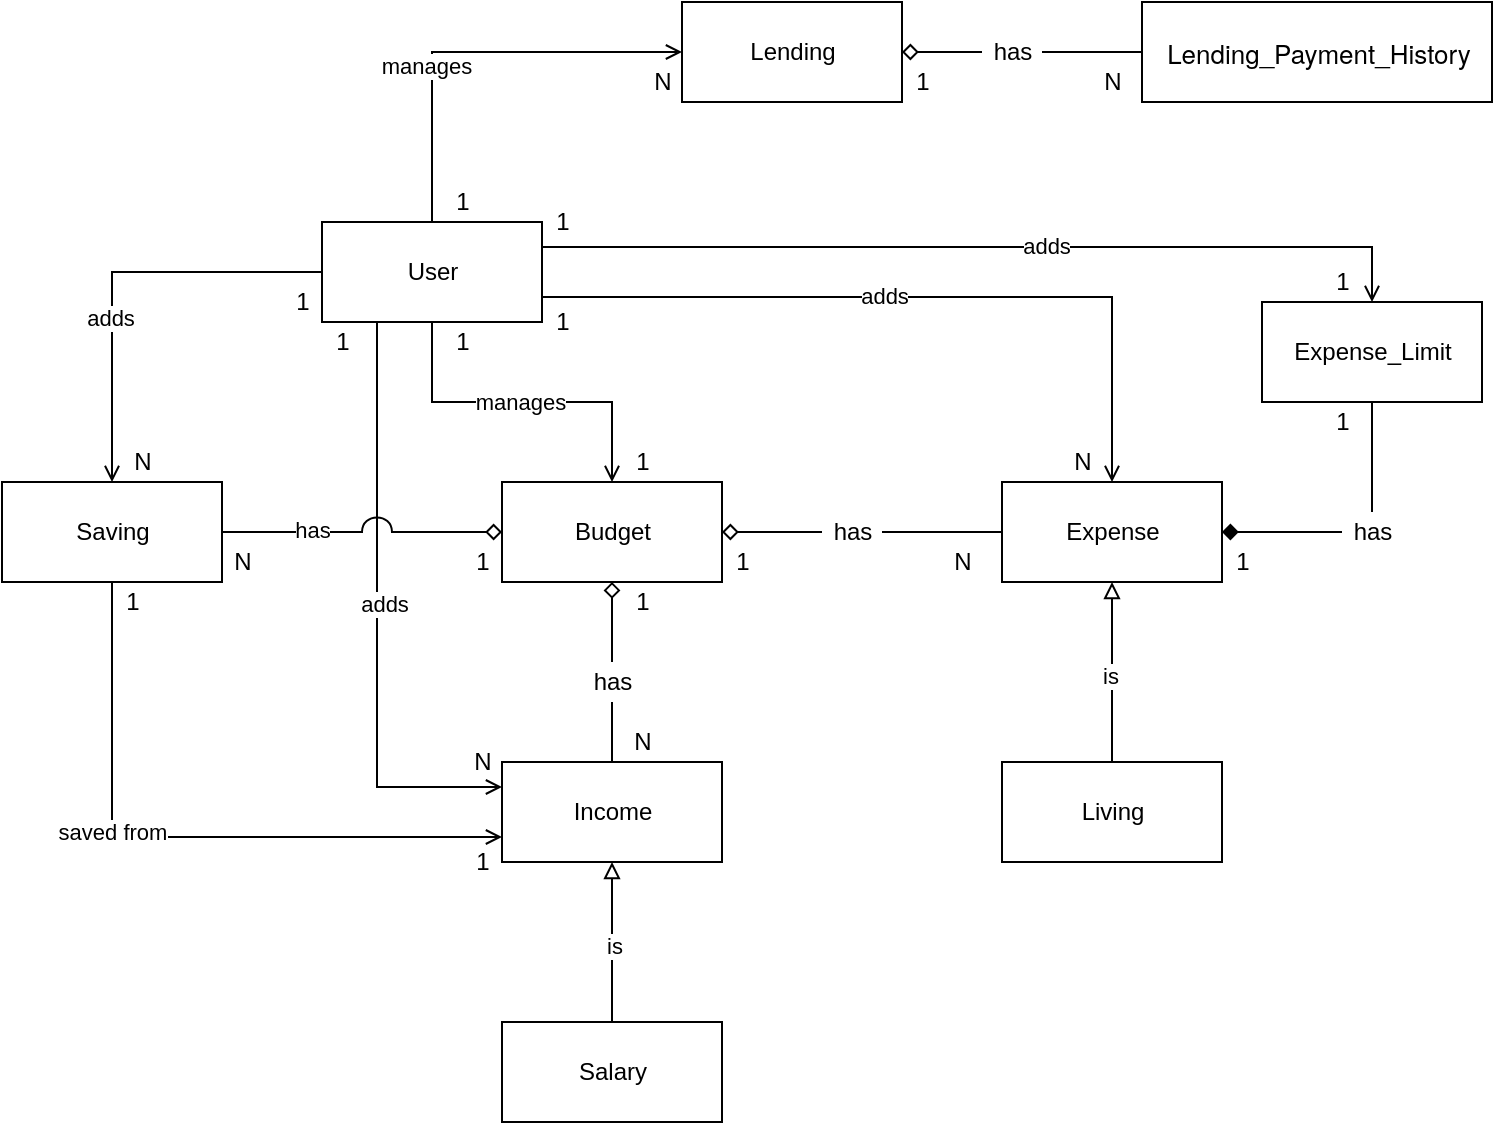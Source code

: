 <mxfile version="15.4.0" type="device"><diagram id="avtuTVrPjRgXVtv-NWiZ" name="Page-1"><mxGraphModel dx="2404" dy="2377" grid="1" gridSize="10" guides="1" tooltips="1" connect="1" arrows="1" fold="1" page="1" pageScale="1" pageWidth="827" pageHeight="1169" math="0" shadow="0"><root><mxCell id="0"/><mxCell id="1" parent="0"/><mxCell id="s5mXsqk4D0AnJ_y7lpSr-7" style="edgeStyle=orthogonalEdgeStyle;rounded=0;orthogonalLoop=1;jettySize=auto;html=1;endArrow=none;endFill=0;startArrow=none;startFill=0;" parent="1" source="s5mXsqk4D0AnJ_y7lpSr-17" target="s5mXsqk4D0AnJ_y7lpSr-2" edge="1"><mxGeometry relative="1" as="geometry"/></mxCell><mxCell id="s5mXsqk4D0AnJ_y7lpSr-4" style="edgeStyle=orthogonalEdgeStyle;rounded=0;orthogonalLoop=1;jettySize=auto;html=1;endArrow=block;endFill=0;" parent="1" source="s5mXsqk4D0AnJ_y7lpSr-3" target="s5mXsqk4D0AnJ_y7lpSr-1" edge="1"><mxGeometry relative="1" as="geometry"/></mxCell><mxCell id="s5mXsqk4D0AnJ_y7lpSr-6" value="is" style="edgeLabel;html=1;align=center;verticalAlign=middle;resizable=0;points=[];" parent="s5mXsqk4D0AnJ_y7lpSr-4" vertex="1" connectable="0"><mxGeometry x="-0.043" y="1" relative="1" as="geometry"><mxPoint as="offset"/></mxGeometry></mxCell><mxCell id="s5mXsqk4D0AnJ_y7lpSr-3" value="Living" style="html=1;" parent="1" vertex="1"><mxGeometry x="410" y="370" width="110" height="50" as="geometry"/></mxCell><mxCell id="s5mXsqk4D0AnJ_y7lpSr-10" style="edgeStyle=orthogonalEdgeStyle;rounded=0;orthogonalLoop=1;jettySize=auto;html=1;endArrow=open;endFill=0;" parent="1" source="s5mXsqk4D0AnJ_y7lpSr-9" target="C3LoWWTgZJhc93MMvqJA-1" edge="1"><mxGeometry relative="1" as="geometry"/></mxCell><mxCell id="s5mXsqk4D0AnJ_y7lpSr-11" value="manages" style="edgeLabel;html=1;align=center;verticalAlign=middle;resizable=0;points=[];" parent="s5mXsqk4D0AnJ_y7lpSr-10" vertex="1" connectable="0"><mxGeometry x="-0.011" relative="1" as="geometry"><mxPoint as="offset"/></mxGeometry></mxCell><mxCell id="s5mXsqk4D0AnJ_y7lpSr-17" value="has" style="text;html=1;align=center;verticalAlign=middle;resizable=0;points=[];autosize=1;strokeColor=none;fillColor=none;" parent="1" vertex="1"><mxGeometry x="200" y="320" width="30" height="20" as="geometry"/></mxCell><mxCell id="s5mXsqk4D0AnJ_y7lpSr-18" value="" style="edgeStyle=orthogonalEdgeStyle;rounded=0;orthogonalLoop=1;jettySize=auto;html=1;endArrow=none;endFill=0;startArrow=diamond;startFill=0;" parent="1" source="C3LoWWTgZJhc93MMvqJA-1" target="s5mXsqk4D0AnJ_y7lpSr-17" edge="1"><mxGeometry relative="1" as="geometry"><mxPoint x="215" y="280" as="sourcePoint"/><mxPoint x="215" y="400" as="targetPoint"/></mxGeometry></mxCell><mxCell id="s5mXsqk4D0AnJ_y7lpSr-21" style="edgeStyle=orthogonalEdgeStyle;rounded=0;orthogonalLoop=1;jettySize=auto;html=1;startArrow=none;startFill=0;endArrow=none;endFill=0;" parent="1" source="s5mXsqk4D0AnJ_y7lpSr-30" target="s5mXsqk4D0AnJ_y7lpSr-1" edge="1"><mxGeometry relative="1" as="geometry"/></mxCell><mxCell id="s5mXsqk4D0AnJ_y7lpSr-30" value="has" style="text;html=1;align=center;verticalAlign=middle;resizable=0;points=[];autosize=1;strokeColor=none;fillColor=none;" parent="1" vertex="1"><mxGeometry x="320" y="245" width="30" height="20" as="geometry"/></mxCell><mxCell id="s5mXsqk4D0AnJ_y7lpSr-31" value="" style="edgeStyle=orthogonalEdgeStyle;rounded=0;orthogonalLoop=1;jettySize=auto;html=1;startArrow=diamond;startFill=0;endArrow=none;endFill=0;" parent="1" source="C3LoWWTgZJhc93MMvqJA-1" target="s5mXsqk4D0AnJ_y7lpSr-30" edge="1"><mxGeometry relative="1" as="geometry"><mxPoint x="270" y="255" as="sourcePoint"/><mxPoint x="490" y="255" as="targetPoint"/></mxGeometry></mxCell><mxCell id="s5mXsqk4D0AnJ_y7lpSr-35" style="edgeStyle=orthogonalEdgeStyle;rounded=0;orthogonalLoop=1;jettySize=auto;html=1;startArrow=none;startFill=0;endArrow=none;endFill=0;" parent="1" source="s5mXsqk4D0AnJ_y7lpSr-37" target="s5mXsqk4D0AnJ_y7lpSr-33" edge="1"><mxGeometry relative="1" as="geometry"/></mxCell><mxCell id="s5mXsqk4D0AnJ_y7lpSr-37" value="has" style="text;html=1;align=center;verticalAlign=middle;resizable=0;points=[];autosize=1;strokeColor=none;fillColor=none;" parent="1" vertex="1"><mxGeometry x="580" y="245" width="30" height="20" as="geometry"/></mxCell><mxCell id="s5mXsqk4D0AnJ_y7lpSr-38" value="" style="edgeStyle=orthogonalEdgeStyle;rounded=0;orthogonalLoop=1;jettySize=auto;html=1;startArrow=diamond;startFill=1;endArrow=none;endFill=0;" parent="1" source="s5mXsqk4D0AnJ_y7lpSr-1" target="s5mXsqk4D0AnJ_y7lpSr-37" edge="1"><mxGeometry relative="1" as="geometry"><mxPoint x="520" y="255" as="sourcePoint"/><mxPoint x="670" y="255" as="targetPoint"/></mxGeometry></mxCell><mxCell id="s5mXsqk4D0AnJ_y7lpSr-43" value="Salary" style="html=1;" parent="1" vertex="1"><mxGeometry x="160" y="500" width="110" height="50" as="geometry"/></mxCell><mxCell id="s5mXsqk4D0AnJ_y7lpSr-47" style="edgeStyle=orthogonalEdgeStyle;rounded=0;orthogonalLoop=1;jettySize=auto;html=1;startArrow=block;startFill=0;endArrow=none;endFill=0;" parent="1" source="s5mXsqk4D0AnJ_y7lpSr-2" target="s5mXsqk4D0AnJ_y7lpSr-43" edge="1"><mxGeometry relative="1" as="geometry"/></mxCell><mxCell id="s5mXsqk4D0AnJ_y7lpSr-48" value="is" style="edgeLabel;html=1;align=center;verticalAlign=middle;resizable=0;points=[];" parent="s5mXsqk4D0AnJ_y7lpSr-47" vertex="1" connectable="0"><mxGeometry x="0.035" y="1" relative="1" as="geometry"><mxPoint as="offset"/></mxGeometry></mxCell><mxCell id="s5mXsqk4D0AnJ_y7lpSr-49" style="edgeStyle=orthogonalEdgeStyle;rounded=0;orthogonalLoop=1;jettySize=auto;html=1;exitX=0.25;exitY=1;exitDx=0;exitDy=0;entryX=0;entryY=0.25;entryDx=0;entryDy=0;startArrow=none;startFill=0;endArrow=open;endFill=0;" parent="1" source="s5mXsqk4D0AnJ_y7lpSr-9" target="s5mXsqk4D0AnJ_y7lpSr-2" edge="1"><mxGeometry relative="1" as="geometry"/></mxCell><mxCell id="s5mXsqk4D0AnJ_y7lpSr-50" value="adds" style="edgeLabel;html=1;align=center;verticalAlign=middle;resizable=0;points=[];" parent="s5mXsqk4D0AnJ_y7lpSr-49" vertex="1" connectable="0"><mxGeometry x="-0.197" y="-2" relative="1" as="geometry"><mxPoint x="5" y="22" as="offset"/></mxGeometry></mxCell><mxCell id="s5mXsqk4D0AnJ_y7lpSr-55" style="edgeStyle=orthogonalEdgeStyle;rounded=0;orthogonalLoop=1;jettySize=auto;html=1;startArrow=none;startFill=0;endArrow=open;endFill=0;exitX=1;exitY=0.75;exitDx=0;exitDy=0;" parent="1" source="s5mXsqk4D0AnJ_y7lpSr-9" target="s5mXsqk4D0AnJ_y7lpSr-1" edge="1"><mxGeometry relative="1" as="geometry"/></mxCell><mxCell id="s5mXsqk4D0AnJ_y7lpSr-56" value="adds" style="edgeLabel;html=1;align=center;verticalAlign=middle;resizable=0;points=[];" parent="s5mXsqk4D0AnJ_y7lpSr-55" vertex="1" connectable="0"><mxGeometry x="-0.097" y="1" relative="1" as="geometry"><mxPoint as="offset"/></mxGeometry></mxCell><mxCell id="s5mXsqk4D0AnJ_y7lpSr-59" value="" style="group" parent="1" vertex="1" connectable="0"><mxGeometry x="380" y="210" width="160" height="70" as="geometry"/></mxCell><mxCell id="s5mXsqk4D0AnJ_y7lpSr-40" value="" style="group" parent="s5mXsqk4D0AnJ_y7lpSr-59" vertex="1" connectable="0"><mxGeometry y="20" width="160" height="50" as="geometry"/></mxCell><mxCell id="s5mXsqk4D0AnJ_y7lpSr-29" value="" style="group" parent="s5mXsqk4D0AnJ_y7lpSr-40" vertex="1" connectable="0"><mxGeometry width="140" height="50" as="geometry"/></mxCell><mxCell id="s5mXsqk4D0AnJ_y7lpSr-1" value="Expense" style="html=1;" parent="s5mXsqk4D0AnJ_y7lpSr-29" vertex="1"><mxGeometry x="30" width="110" height="50" as="geometry"/></mxCell><mxCell id="s5mXsqk4D0AnJ_y7lpSr-28" value="N" style="text;html=1;align=center;verticalAlign=middle;resizable=0;points=[];autosize=1;strokeColor=none;fillColor=none;" parent="s5mXsqk4D0AnJ_y7lpSr-29" vertex="1"><mxGeometry y="30" width="20" height="20" as="geometry"/></mxCell><mxCell id="s5mXsqk4D0AnJ_y7lpSr-39" value="1" style="text;html=1;align=center;verticalAlign=middle;resizable=0;points=[];autosize=1;strokeColor=none;fillColor=none;" parent="s5mXsqk4D0AnJ_y7lpSr-40" vertex="1"><mxGeometry x="140" y="30" width="20" height="20" as="geometry"/></mxCell><mxCell id="s5mXsqk4D0AnJ_y7lpSr-58" value="N" style="text;html=1;align=center;verticalAlign=middle;resizable=0;points=[];autosize=1;strokeColor=none;fillColor=none;" parent="s5mXsqk4D0AnJ_y7lpSr-59" vertex="1"><mxGeometry x="60" width="20" height="20" as="geometry"/></mxCell><mxCell id="s5mXsqk4D0AnJ_y7lpSr-61" style="edgeStyle=orthogonalEdgeStyle;rounded=0;orthogonalLoop=1;jettySize=auto;html=1;exitX=1;exitY=0.25;exitDx=0;exitDy=0;entryX=0.5;entryY=0;entryDx=0;entryDy=0;startArrow=none;startFill=0;endArrow=open;endFill=0;" parent="1" source="s5mXsqk4D0AnJ_y7lpSr-9" target="s5mXsqk4D0AnJ_y7lpSr-33" edge="1"><mxGeometry relative="1" as="geometry"/></mxCell><mxCell id="s5mXsqk4D0AnJ_y7lpSr-62" value="adds" style="edgeLabel;html=1;align=center;verticalAlign=middle;resizable=0;points=[];" parent="s5mXsqk4D0AnJ_y7lpSr-61" vertex="1" connectable="0"><mxGeometry x="0.139" y="1" relative="1" as="geometry"><mxPoint as="offset"/></mxGeometry></mxCell><mxCell id="s5mXsqk4D0AnJ_y7lpSr-64" value="" style="group" parent="1" vertex="1" connectable="0"><mxGeometry x="520" y="120" width="130" height="70" as="geometry"/></mxCell><mxCell id="s5mXsqk4D0AnJ_y7lpSr-42" value="" style="group" parent="s5mXsqk4D0AnJ_y7lpSr-64" vertex="1" connectable="0"><mxGeometry y="20" width="130" height="50" as="geometry"/></mxCell><mxCell id="s5mXsqk4D0AnJ_y7lpSr-33" value="&lt;span&gt;Expense_Limit&lt;/span&gt;" style="html=1;" parent="s5mXsqk4D0AnJ_y7lpSr-42" vertex="1"><mxGeometry x="20" width="110" height="50" as="geometry"/></mxCell><mxCell id="s5mXsqk4D0AnJ_y7lpSr-63" value="1" style="text;html=1;align=center;verticalAlign=middle;resizable=0;points=[];autosize=1;strokeColor=none;fillColor=none;" parent="s5mXsqk4D0AnJ_y7lpSr-64" vertex="1"><mxGeometry x="50" width="20" height="20" as="geometry"/></mxCell><mxCell id="s5mXsqk4D0AnJ_y7lpSr-41" value="1" style="text;html=1;align=center;verticalAlign=middle;resizable=0;points=[];autosize=1;strokeColor=none;fillColor=none;" parent="1" vertex="1"><mxGeometry x="570" y="190" width="20" height="20" as="geometry"/></mxCell><mxCell id="s5mXsqk4D0AnJ_y7lpSr-69" style="edgeStyle=orthogonalEdgeStyle;rounded=0;orthogonalLoop=1;jettySize=auto;html=1;entryX=0;entryY=0.5;entryDx=0;entryDy=0;startArrow=none;startFill=0;endArrow=open;endFill=0;exitX=0.5;exitY=0;exitDx=0;exitDy=0;" parent="1" source="s5mXsqk4D0AnJ_y7lpSr-9" target="s5mXsqk4D0AnJ_y7lpSr-67" edge="1"><mxGeometry relative="1" as="geometry"/></mxCell><mxCell id="s5mXsqk4D0AnJ_y7lpSr-70" value="manages" style="edgeLabel;html=1;align=center;verticalAlign=middle;resizable=0;points=[];" parent="s5mXsqk4D0AnJ_y7lpSr-69" vertex="1" connectable="0"><mxGeometry x="-0.257" y="3" relative="1" as="geometry"><mxPoint as="offset"/></mxGeometry></mxCell><mxCell id="s5mXsqk4D0AnJ_y7lpSr-77" style="edgeStyle=orthogonalEdgeStyle;rounded=0;orthogonalLoop=1;jettySize=auto;html=1;startArrow=none;startFill=0;endArrow=none;endFill=0;" parent="1" source="s5mXsqk4D0AnJ_y7lpSr-78" target="s5mXsqk4D0AnJ_y7lpSr-68" edge="1"><mxGeometry relative="1" as="geometry"/></mxCell><mxCell id="s5mXsqk4D0AnJ_y7lpSr-78" value="has" style="text;html=1;align=center;verticalAlign=middle;resizable=0;points=[];autosize=1;strokeColor=none;fillColor=none;" parent="1" vertex="1"><mxGeometry x="400" y="5" width="30" height="20" as="geometry"/></mxCell><mxCell id="s5mXsqk4D0AnJ_y7lpSr-79" value="" style="edgeStyle=orthogonalEdgeStyle;rounded=0;orthogonalLoop=1;jettySize=auto;html=1;startArrow=diamond;startFill=0;endArrow=none;endFill=0;" parent="1" source="s5mXsqk4D0AnJ_y7lpSr-67" target="s5mXsqk4D0AnJ_y7lpSr-78" edge="1"><mxGeometry relative="1" as="geometry"><mxPoint x="360" y="15" as="sourcePoint"/><mxPoint x="480" y="15" as="targetPoint"/></mxGeometry></mxCell><mxCell id="s5mXsqk4D0AnJ_y7lpSr-82" value="" style="group" parent="1" vertex="1" connectable="0"><mxGeometry x="455" y="-10" width="200" height="50" as="geometry"/></mxCell><mxCell id="s5mXsqk4D0AnJ_y7lpSr-68" value="&lt;p class=&quot;p1&quot; style=&quot;margin: 0px; font-stretch: normal; font-size: 13px; line-height: normal; font-family: &amp;quot;helvetica neue&amp;quot;;&quot;&gt;Lending_Payment_History&lt;/p&gt;" style="html=1;fontColor=#000000;" parent="s5mXsqk4D0AnJ_y7lpSr-82" vertex="1"><mxGeometry x="25" width="175" height="50" as="geometry"/></mxCell><mxCell id="s5mXsqk4D0AnJ_y7lpSr-81" value="N" style="text;html=1;align=center;verticalAlign=middle;resizable=0;points=[];autosize=1;strokeColor=none;fillColor=none;" parent="s5mXsqk4D0AnJ_y7lpSr-82" vertex="1"><mxGeometry y="30" width="20" height="20" as="geometry"/></mxCell><mxCell id="s5mXsqk4D0AnJ_y7lpSr-83" value="" style="group" parent="1" vertex="1" connectable="0"><mxGeometry x="230" y="-10" width="150" height="50" as="geometry"/></mxCell><mxCell id="s5mXsqk4D0AnJ_y7lpSr-74" value="" style="group" parent="s5mXsqk4D0AnJ_y7lpSr-83" vertex="1" connectable="0"><mxGeometry width="130" height="50" as="geometry"/></mxCell><mxCell id="s5mXsqk4D0AnJ_y7lpSr-67" value="Lending" style="html=1;" parent="s5mXsqk4D0AnJ_y7lpSr-74" vertex="1"><mxGeometry x="20" width="110" height="50" as="geometry"/></mxCell><mxCell id="s5mXsqk4D0AnJ_y7lpSr-71" value="N" style="text;html=1;align=center;verticalAlign=middle;resizable=0;points=[];autosize=1;strokeColor=none;fillColor=none;" parent="s5mXsqk4D0AnJ_y7lpSr-74" vertex="1"><mxGeometry y="30" width="20" height="20" as="geometry"/></mxCell><mxCell id="s5mXsqk4D0AnJ_y7lpSr-80" value="1" style="text;html=1;align=center;verticalAlign=middle;resizable=0;points=[];autosize=1;strokeColor=none;fillColor=none;" parent="s5mXsqk4D0AnJ_y7lpSr-83" vertex="1"><mxGeometry x="130" y="30" width="20" height="20" as="geometry"/></mxCell><mxCell id="s5mXsqk4D0AnJ_y7lpSr-86" style="edgeStyle=orthogonalEdgeStyle;rounded=0;orthogonalLoop=1;jettySize=auto;html=1;startArrow=diamond;startFill=0;endArrow=none;endFill=0;jumpStyle=arc;jumpSize=15;" parent="1" source="C3LoWWTgZJhc93MMvqJA-1" target="s5mXsqk4D0AnJ_y7lpSr-84" edge="1"><mxGeometry relative="1" as="geometry"/></mxCell><mxCell id="s5mXsqk4D0AnJ_y7lpSr-104" value="has" style="edgeLabel;html=1;align=center;verticalAlign=middle;resizable=0;points=[];" parent="s5mXsqk4D0AnJ_y7lpSr-86" vertex="1" connectable="0"><mxGeometry x="0.363" y="-1" relative="1" as="geometry"><mxPoint as="offset"/></mxGeometry></mxCell><mxCell id="s5mXsqk4D0AnJ_y7lpSr-88" style="edgeStyle=orthogonalEdgeStyle;rounded=0;orthogonalLoop=1;jettySize=auto;html=1;startArrow=none;startFill=0;endArrow=open;endFill=0;" parent="1" source="s5mXsqk4D0AnJ_y7lpSr-9" target="s5mXsqk4D0AnJ_y7lpSr-84" edge="1"><mxGeometry relative="1" as="geometry"/></mxCell><mxCell id="s5mXsqk4D0AnJ_y7lpSr-91" value="adds" style="edgeLabel;html=1;align=center;verticalAlign=middle;resizable=0;points=[];" parent="s5mXsqk4D0AnJ_y7lpSr-88" vertex="1" connectable="0"><mxGeometry x="0.218" y="-1" relative="1" as="geometry"><mxPoint as="offset"/></mxGeometry></mxCell><mxCell id="s5mXsqk4D0AnJ_y7lpSr-92" value="" style="group" parent="1" vertex="1" connectable="0"><mxGeometry x="50" y="80" width="150" height="90" as="geometry"/></mxCell><mxCell id="s5mXsqk4D0AnJ_y7lpSr-76" value="" style="group" parent="s5mXsqk4D0AnJ_y7lpSr-92" vertex="1" connectable="0"><mxGeometry x="20" width="130" height="90" as="geometry"/></mxCell><mxCell id="s5mXsqk4D0AnJ_y7lpSr-66" value="" style="group" parent="s5mXsqk4D0AnJ_y7lpSr-76" vertex="1" connectable="0"><mxGeometry y="10" width="130" height="80" as="geometry"/></mxCell><mxCell id="s5mXsqk4D0AnJ_y7lpSr-60" value="" style="group" parent="s5mXsqk4D0AnJ_y7lpSr-66" vertex="1" connectable="0"><mxGeometry y="10" width="130" height="70" as="geometry"/></mxCell><mxCell id="s5mXsqk4D0AnJ_y7lpSr-54" value="" style="group" parent="s5mXsqk4D0AnJ_y7lpSr-60" vertex="1" connectable="0"><mxGeometry width="110" height="70" as="geometry"/></mxCell><mxCell id="s5mXsqk4D0AnJ_y7lpSr-15" value="" style="group" parent="s5mXsqk4D0AnJ_y7lpSr-54" vertex="1" connectable="0"><mxGeometry width="110" height="70" as="geometry"/></mxCell><mxCell id="s5mXsqk4D0AnJ_y7lpSr-9" value="User" style="html=1;" parent="s5mXsqk4D0AnJ_y7lpSr-15" vertex="1"><mxGeometry width="110" height="50" as="geometry"/></mxCell><mxCell id="s5mXsqk4D0AnJ_y7lpSr-12" value="1" style="text;html=1;align=center;verticalAlign=middle;resizable=0;points=[];autosize=1;strokeColor=none;fillColor=none;" parent="s5mXsqk4D0AnJ_y7lpSr-15" vertex="1"><mxGeometry x="60" y="50" width="20" height="20" as="geometry"/></mxCell><mxCell id="s5mXsqk4D0AnJ_y7lpSr-51" value="1" style="text;html=1;align=center;verticalAlign=middle;resizable=0;points=[];autosize=1;strokeColor=none;fillColor=none;" parent="s5mXsqk4D0AnJ_y7lpSr-54" vertex="1"><mxGeometry y="50" width="20" height="20" as="geometry"/></mxCell><mxCell id="s5mXsqk4D0AnJ_y7lpSr-57" value="1" style="text;html=1;align=center;verticalAlign=middle;resizable=0;points=[];autosize=1;strokeColor=none;fillColor=none;" parent="s5mXsqk4D0AnJ_y7lpSr-60" vertex="1"><mxGeometry x="110" y="40" width="20" height="20" as="geometry"/></mxCell><mxCell id="s5mXsqk4D0AnJ_y7lpSr-65" value="1" style="text;html=1;align=center;verticalAlign=middle;resizable=0;points=[];autosize=1;strokeColor=none;fillColor=none;" parent="s5mXsqk4D0AnJ_y7lpSr-66" vertex="1"><mxGeometry x="110" width="20" height="20" as="geometry"/></mxCell><mxCell id="s5mXsqk4D0AnJ_y7lpSr-75" value="1" style="text;html=1;align=center;verticalAlign=middle;resizable=0;points=[];autosize=1;strokeColor=none;fillColor=none;" parent="s5mXsqk4D0AnJ_y7lpSr-76" vertex="1"><mxGeometry x="60" width="20" height="20" as="geometry"/></mxCell><mxCell id="s5mXsqk4D0AnJ_y7lpSr-89" value="1" style="text;html=1;align=center;verticalAlign=middle;resizable=0;points=[];autosize=1;strokeColor=none;fillColor=none;" parent="s5mXsqk4D0AnJ_y7lpSr-92" vertex="1"><mxGeometry y="50" width="20" height="20" as="geometry"/></mxCell><mxCell id="s5mXsqk4D0AnJ_y7lpSr-95" value="" style="group" parent="1" vertex="1" connectable="0"><mxGeometry x="140" y="210" width="150" height="90" as="geometry"/></mxCell><mxCell id="s5mXsqk4D0AnJ_y7lpSr-27" value="" style="group" parent="s5mXsqk4D0AnJ_y7lpSr-95" vertex="1" connectable="0"><mxGeometry x="20" width="130" height="90" as="geometry"/></mxCell><mxCell id="s5mXsqk4D0AnJ_y7lpSr-25" value="" style="group" parent="s5mXsqk4D0AnJ_y7lpSr-27" vertex="1" connectable="0"><mxGeometry width="110" height="90" as="geometry"/></mxCell><mxCell id="s5mXsqk4D0AnJ_y7lpSr-14" value="" style="group" parent="s5mXsqk4D0AnJ_y7lpSr-25" vertex="1" connectable="0"><mxGeometry width="110" height="70" as="geometry"/></mxCell><mxCell id="C3LoWWTgZJhc93MMvqJA-1" value="Budget" style="html=1;" parent="s5mXsqk4D0AnJ_y7lpSr-14" vertex="1"><mxGeometry y="20" width="110" height="50" as="geometry"/></mxCell><mxCell id="s5mXsqk4D0AnJ_y7lpSr-13" value="1" style="text;html=1;align=center;verticalAlign=middle;resizable=0;points=[];autosize=1;strokeColor=none;fillColor=none;" parent="s5mXsqk4D0AnJ_y7lpSr-14" vertex="1"><mxGeometry x="60" width="20" height="20" as="geometry"/></mxCell><mxCell id="s5mXsqk4D0AnJ_y7lpSr-22" value="1" style="text;html=1;align=center;verticalAlign=middle;resizable=0;points=[];autosize=1;strokeColor=none;fillColor=none;" parent="s5mXsqk4D0AnJ_y7lpSr-25" vertex="1"><mxGeometry x="60" y="70" width="20" height="20" as="geometry"/></mxCell><mxCell id="s5mXsqk4D0AnJ_y7lpSr-26" value="1" style="text;html=1;align=center;verticalAlign=middle;resizable=0;points=[];autosize=1;strokeColor=none;fillColor=none;" parent="s5mXsqk4D0AnJ_y7lpSr-27" vertex="1"><mxGeometry x="110" y="50" width="20" height="20" as="geometry"/></mxCell><mxCell id="s5mXsqk4D0AnJ_y7lpSr-94" value="1" style="text;html=1;align=center;verticalAlign=middle;resizable=0;points=[];autosize=1;strokeColor=none;fillColor=none;" parent="s5mXsqk4D0AnJ_y7lpSr-95" vertex="1"><mxGeometry y="50" width="20" height="20" as="geometry"/></mxCell><mxCell id="s5mXsqk4D0AnJ_y7lpSr-98" style="edgeStyle=orthogonalEdgeStyle;rounded=0;orthogonalLoop=1;jettySize=auto;html=1;entryX=0;entryY=0.75;entryDx=0;entryDy=0;startArrow=none;startFill=0;endArrow=open;endFill=0;exitX=0.5;exitY=1;exitDx=0;exitDy=0;" parent="1" source="s5mXsqk4D0AnJ_y7lpSr-84" target="s5mXsqk4D0AnJ_y7lpSr-2" edge="1"><mxGeometry relative="1" as="geometry"/></mxCell><mxCell id="s5mXsqk4D0AnJ_y7lpSr-99" value="saved from" style="edgeLabel;html=1;align=center;verticalAlign=middle;resizable=0;points=[];" parent="s5mXsqk4D0AnJ_y7lpSr-98" vertex="1" connectable="0"><mxGeometry x="-0.228" relative="1" as="geometry"><mxPoint as="offset"/></mxGeometry></mxCell><mxCell id="s5mXsqk4D0AnJ_y7lpSr-101" value="" style="group" parent="1" vertex="1" connectable="0"><mxGeometry x="-90" y="210" width="130" height="90" as="geometry"/></mxCell><mxCell id="s5mXsqk4D0AnJ_y7lpSr-97" value="" style="group" parent="s5mXsqk4D0AnJ_y7lpSr-101" vertex="1" connectable="0"><mxGeometry width="130" height="70" as="geometry"/></mxCell><mxCell id="s5mXsqk4D0AnJ_y7lpSr-93" value="" style="group" parent="s5mXsqk4D0AnJ_y7lpSr-97" vertex="1" connectable="0"><mxGeometry width="110" height="70" as="geometry"/></mxCell><mxCell id="s5mXsqk4D0AnJ_y7lpSr-84" value="Saving" style="html=1;" parent="s5mXsqk4D0AnJ_y7lpSr-93" vertex="1"><mxGeometry y="20" width="110" height="50" as="geometry"/></mxCell><mxCell id="s5mXsqk4D0AnJ_y7lpSr-90" value="N" style="text;html=1;align=center;verticalAlign=middle;resizable=0;points=[];autosize=1;strokeColor=none;fillColor=none;" parent="s5mXsqk4D0AnJ_y7lpSr-93" vertex="1"><mxGeometry x="60" width="20" height="20" as="geometry"/></mxCell><mxCell id="s5mXsqk4D0AnJ_y7lpSr-96" value="N" style="text;html=1;align=center;verticalAlign=middle;resizable=0;points=[];autosize=1;strokeColor=none;fillColor=none;" parent="s5mXsqk4D0AnJ_y7lpSr-97" vertex="1"><mxGeometry x="110" y="50" width="20" height="20" as="geometry"/></mxCell><mxCell id="s5mXsqk4D0AnJ_y7lpSr-100" value="1" style="text;html=1;align=center;verticalAlign=middle;resizable=0;points=[];autosize=1;strokeColor=none;fillColor=none;" parent="s5mXsqk4D0AnJ_y7lpSr-101" vertex="1"><mxGeometry x="55" y="70" width="20" height="20" as="geometry"/></mxCell><mxCell id="s5mXsqk4D0AnJ_y7lpSr-103" value="" style="group" parent="1" vertex="1" connectable="0"><mxGeometry x="140" y="350" width="130" height="80" as="geometry"/></mxCell><mxCell id="s5mXsqk4D0AnJ_y7lpSr-53" value="" style="group" parent="s5mXsqk4D0AnJ_y7lpSr-103" vertex="1" connectable="0"><mxGeometry width="130" height="70" as="geometry"/></mxCell><mxCell id="s5mXsqk4D0AnJ_y7lpSr-24" value="" style="group" parent="s5mXsqk4D0AnJ_y7lpSr-53" vertex="1" connectable="0"><mxGeometry x="20" width="110" height="70" as="geometry"/></mxCell><mxCell id="s5mXsqk4D0AnJ_y7lpSr-2" value="Income" style="html=1;" parent="s5mXsqk4D0AnJ_y7lpSr-24" vertex="1"><mxGeometry y="20" width="110" height="50" as="geometry"/></mxCell><mxCell id="s5mXsqk4D0AnJ_y7lpSr-23" value="N" style="text;html=1;align=center;verticalAlign=middle;resizable=0;points=[];autosize=1;strokeColor=none;fillColor=none;" parent="s5mXsqk4D0AnJ_y7lpSr-24" vertex="1"><mxGeometry x="60" width="20" height="20" as="geometry"/></mxCell><mxCell id="s5mXsqk4D0AnJ_y7lpSr-52" value="N" style="text;html=1;align=center;verticalAlign=middle;resizable=0;points=[];autosize=1;strokeColor=none;fillColor=none;" parent="s5mXsqk4D0AnJ_y7lpSr-53" vertex="1"><mxGeometry y="10" width="20" height="20" as="geometry"/></mxCell><mxCell id="s5mXsqk4D0AnJ_y7lpSr-102" value="1" style="text;html=1;align=center;verticalAlign=middle;resizable=0;points=[];autosize=1;strokeColor=none;fillColor=none;" parent="s5mXsqk4D0AnJ_y7lpSr-103" vertex="1"><mxGeometry y="60" width="20" height="20" as="geometry"/></mxCell></root></mxGraphModel></diagram></mxfile>